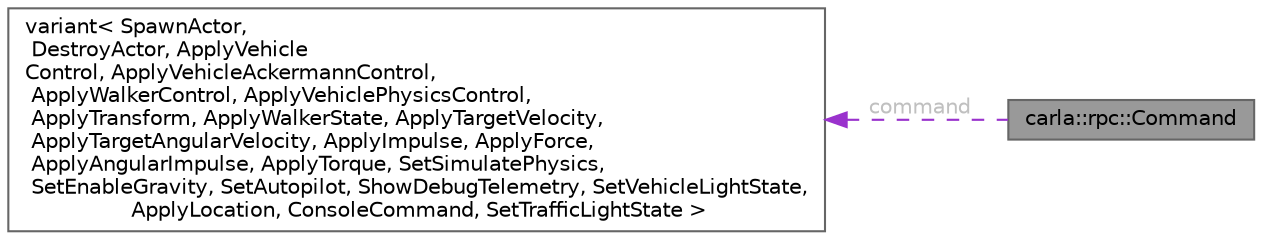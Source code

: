 digraph "carla::rpc::Command"
{
 // INTERACTIVE_SVG=YES
 // LATEX_PDF_SIZE
  bgcolor="transparent";
  edge [fontname=Helvetica,fontsize=10,labelfontname=Helvetica,labelfontsize=10];
  node [fontname=Helvetica,fontsize=10,shape=box,height=0.2,width=0.4];
  rankdir="LR";
  Node1 [id="Node000001",label="carla::rpc::Command",height=0.2,width=0.4,color="gray40", fillcolor="grey60", style="filled", fontcolor="black",tooltip=" "];
  Node2 -> Node1 [id="edge1_Node000001_Node000002",dir="back",color="darkorchid3",style="dashed",tooltip=" ",label=" command",fontcolor="grey" ];
  Node2 [id="Node000002",label="variant\< SpawnActor,\l DestroyActor, ApplyVehicle\lControl, ApplyVehicleAckermannControl,\l ApplyWalkerControl, ApplyVehiclePhysicsControl,\l ApplyTransform, ApplyWalkerState, ApplyTargetVelocity,\l ApplyTargetAngularVelocity, ApplyImpulse, ApplyForce,\l ApplyAngularImpulse, ApplyTorque, SetSimulatePhysics,\l SetEnableGravity, SetAutopilot, ShowDebugTelemetry, SetVehicleLightState,\l ApplyLocation, ConsoleCommand, SetTrafficLightState \>",height=0.2,width=0.4,color="gray40", fillcolor="white", style="filled",tooltip=" "];
}
